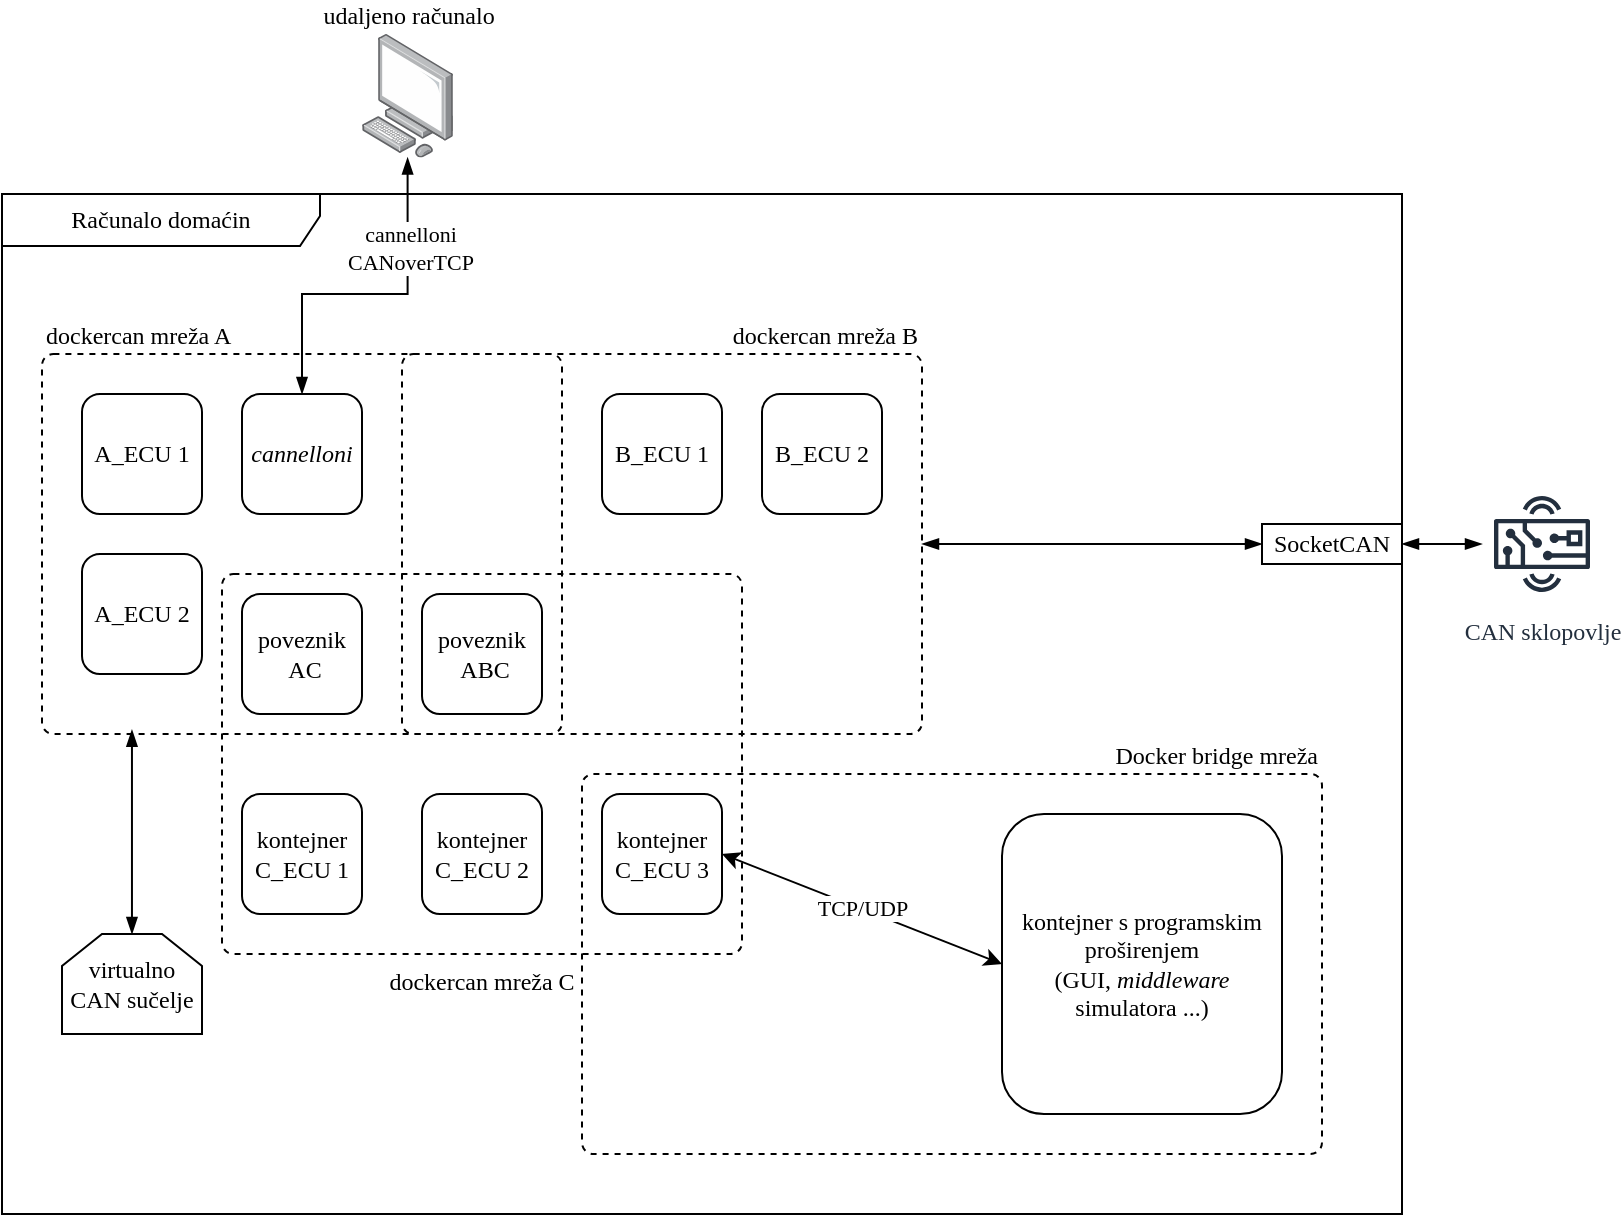 <mxfile version="24.6.2" type="device">
  <diagram name="Page-1" id="LK8BpOP9N7L9Z5Uu5_VY">
    <mxGraphModel dx="1414" dy="705" grid="1" gridSize="10" guides="1" tooltips="1" connect="1" arrows="1" fold="1" page="1" pageScale="1" pageWidth="850" pageHeight="1100" math="0" shadow="0">
      <root>
        <mxCell id="0" />
        <mxCell id="1" parent="0" />
        <mxCell id="zeZ3aSOSSud5amWOwY-z-25" value="&lt;div&gt;Docker bridge mreža&lt;br&gt;&lt;/div&gt;" style="rounded=1;whiteSpace=wrap;html=1;fillColor=none;arcSize=3;dashed=1;labelPosition=center;verticalLabelPosition=top;align=right;verticalAlign=bottom;fontFamily=Times New Roman;" vertex="1" parent="1">
          <mxGeometry x="310" y="390" width="370" height="190" as="geometry" />
        </mxCell>
        <mxCell id="zeZ3aSOSSud5amWOwY-z-11" value="&lt;div&gt;dockercan mreža A&lt;/div&gt;" style="rounded=1;whiteSpace=wrap;html=1;fillColor=none;arcSize=3;dashed=1;labelPosition=center;verticalLabelPosition=top;align=left;verticalAlign=bottom;textDirection=ltr;fontFamily=Times New Roman;" vertex="1" parent="1">
          <mxGeometry x="40" y="180" width="260" height="190" as="geometry" />
        </mxCell>
        <mxCell id="zeZ3aSOSSud5amWOwY-z-12" value="dockercan mreža C" style="rounded=1;whiteSpace=wrap;html=1;fillColor=none;arcSize=3;dashed=1;labelPosition=center;verticalLabelPosition=bottom;align=center;verticalAlign=top;fontFamily=Times New Roman;" vertex="1" parent="1">
          <mxGeometry x="130" y="290" width="260" height="190" as="geometry" />
        </mxCell>
        <mxCell id="zeZ3aSOSSud5amWOwY-z-39" style="edgeStyle=orthogonalEdgeStyle;rounded=0;orthogonalLoop=1;jettySize=auto;html=1;startArrow=blockThin;startFill=1;endArrow=blockThin;endFill=1;fontFamily=Times New Roman;" edge="1" parent="1" source="zeZ3aSOSSud5amWOwY-z-13" target="zeZ3aSOSSud5amWOwY-z-38">
          <mxGeometry relative="1" as="geometry" />
        </mxCell>
        <mxCell id="zeZ3aSOSSud5amWOwY-z-13" value="&lt;div&gt;dockercan mreža B&lt;/div&gt;" style="rounded=1;whiteSpace=wrap;html=1;fillColor=none;arcSize=3;dashed=1;labelPosition=center;verticalLabelPosition=top;align=right;verticalAlign=bottom;fontFamily=Times New Roman;" vertex="1" parent="1">
          <mxGeometry x="220" y="180" width="260" height="190" as="geometry" />
        </mxCell>
        <mxCell id="zeZ3aSOSSud5amWOwY-z-3" value="&lt;div&gt;A_ECU 1&lt;br&gt;&lt;/div&gt;" style="rounded=1;whiteSpace=wrap;html=1;pointerEvents=0;strokeColor=default;align=center;verticalAlign=middle;fontFamily=Times New Roman;fontSize=12;fontColor=default;fillColor=default;container=0;" vertex="1" parent="1">
          <mxGeometry x="60" y="200" width="60" height="60" as="geometry" />
        </mxCell>
        <mxCell id="zeZ3aSOSSud5amWOwY-z-4" value="A_ECU 2" style="rounded=1;whiteSpace=wrap;html=1;pointerEvents=0;strokeColor=default;align=center;verticalAlign=middle;fontFamily=Times New Roman;fontSize=12;fontColor=default;fillColor=default;container=0;" vertex="1" parent="1">
          <mxGeometry x="60" y="280" width="60" height="60" as="geometry" />
        </mxCell>
        <mxCell id="zeZ3aSOSSud5amWOwY-z-5" value="&lt;div&gt;&lt;i&gt;cannelloni&lt;/i&gt;&lt;/div&gt;" style="rounded=1;whiteSpace=wrap;html=1;pointerEvents=0;strokeColor=default;align=center;verticalAlign=middle;fontFamily=Times New Roman;fontSize=12;fontColor=default;fillColor=default;container=0;" vertex="1" parent="1">
          <mxGeometry x="140" y="200" width="60" height="60" as="geometry" />
        </mxCell>
        <mxCell id="zeZ3aSOSSud5amWOwY-z-6" value="&lt;div&gt;poveznik&lt;br&gt;&lt;/div&gt;&amp;nbsp;ABC" style="rounded=1;whiteSpace=wrap;html=1;pointerEvents=0;strokeColor=default;align=center;verticalAlign=middle;fontFamily=Times New Roman;fontSize=12;fontColor=default;fillColor=default;container=0;" vertex="1" parent="1">
          <mxGeometry x="230" y="300" width="60" height="60" as="geometry" />
        </mxCell>
        <mxCell id="zeZ3aSOSSud5amWOwY-z-14" value="&lt;div&gt;B_ECU 1&lt;br&gt;&lt;/div&gt;" style="rounded=1;whiteSpace=wrap;html=1;pointerEvents=0;strokeColor=default;align=center;verticalAlign=middle;fontFamily=Times New Roman;fontSize=12;fontColor=default;fillColor=default;container=0;" vertex="1" parent="1">
          <mxGeometry x="320" y="200" width="60" height="60" as="geometry" />
        </mxCell>
        <mxCell id="zeZ3aSOSSud5amWOwY-z-16" value="&lt;div&gt;B_ECU 2&lt;br&gt;&lt;/div&gt;" style="rounded=1;whiteSpace=wrap;html=1;pointerEvents=0;strokeColor=default;align=center;verticalAlign=middle;fontFamily=Times New Roman;fontSize=12;fontColor=default;fillColor=default;container=0;" vertex="1" parent="1">
          <mxGeometry x="400" y="200" width="60" height="60" as="geometry" />
        </mxCell>
        <mxCell id="zeZ3aSOSSud5amWOwY-z-17" value="&lt;div&gt;kontejner&lt;/div&gt;&lt;div&gt;C_ECU 1&lt;br&gt;&lt;/div&gt;" style="rounded=1;whiteSpace=wrap;html=1;pointerEvents=0;strokeColor=default;align=center;verticalAlign=middle;fontFamily=Times New Roman;fontSize=12;fontColor=default;fillColor=default;container=0;" vertex="1" parent="1">
          <mxGeometry x="140" y="400" width="60" height="60" as="geometry" />
        </mxCell>
        <mxCell id="zeZ3aSOSSud5amWOwY-z-18" value="&lt;div&gt;kontejner&lt;/div&gt;&lt;div&gt;C_ECU 3&lt;br&gt;&lt;/div&gt;" style="rounded=1;whiteSpace=wrap;html=1;pointerEvents=0;strokeColor=default;align=center;verticalAlign=middle;fontFamily=Times New Roman;fontSize=12;fontColor=default;fillColor=default;container=0;" vertex="1" parent="1">
          <mxGeometry x="320" y="400" width="60" height="60" as="geometry" />
        </mxCell>
        <mxCell id="zeZ3aSOSSud5amWOwY-z-19" value="&lt;div&gt;kontejner&lt;/div&gt;&lt;div&gt;C_ECU 2&lt;br&gt;&lt;/div&gt;" style="rounded=1;whiteSpace=wrap;html=1;pointerEvents=0;strokeColor=default;align=center;verticalAlign=middle;fontFamily=Times New Roman;fontSize=12;fontColor=default;fillColor=default;container=0;" vertex="1" parent="1">
          <mxGeometry x="230" y="400" width="60" height="60" as="geometry" />
        </mxCell>
        <mxCell id="zeZ3aSOSSud5amWOwY-z-24" value="&lt;div&gt;poveznik&lt;br&gt;&lt;/div&gt;&amp;nbsp;AC" style="rounded=1;whiteSpace=wrap;html=1;pointerEvents=0;strokeColor=default;align=center;verticalAlign=middle;fontFamily=Times New Roman;fontSize=12;fontColor=default;fillColor=default;container=0;" vertex="1" parent="1">
          <mxGeometry x="140" y="300" width="60" height="60" as="geometry" />
        </mxCell>
        <mxCell id="zeZ3aSOSSud5amWOwY-z-26" value="&lt;div&gt;kontejner s programskim proširenjem&lt;/div&gt;&lt;div&gt;(GUI, &lt;i&gt;middleware &lt;/i&gt;simulatora ...)&lt;br&gt;&lt;/div&gt;" style="rounded=1;whiteSpace=wrap;html=1;pointerEvents=0;strokeColor=default;align=center;verticalAlign=middle;fontFamily=Times New Roman;fontSize=12;fontColor=default;fillColor=default;container=0;" vertex="1" parent="1">
          <mxGeometry x="520" y="410" width="140" height="150" as="geometry" />
        </mxCell>
        <mxCell id="zeZ3aSOSSud5amWOwY-z-32" value="CAN sklopovlje" style="sketch=0;outlineConnect=0;fontColor=#232F3E;gradientColor=none;strokeColor=#232F3E;fillColor=#ffffff;dashed=0;verticalLabelPosition=bottom;verticalAlign=top;align=center;html=1;fontSize=12;fontStyle=0;aspect=fixed;shape=mxgraph.aws4.resourceIcon;resIcon=mxgraph.aws4.hardware_board;fontFamily=Times New Roman;" vertex="1" parent="1">
          <mxGeometry x="760" y="245" width="60" height="60" as="geometry" />
        </mxCell>
        <mxCell id="zeZ3aSOSSud5amWOwY-z-34" value="TCP/UDP" style="endArrow=classic;startArrow=classic;html=1;rounded=0;entryX=0;entryY=0.5;entryDx=0;entryDy=0;fontFamily=Times New Roman;" edge="1" parent="1" target="zeZ3aSOSSud5amWOwY-z-26">
          <mxGeometry width="50" height="50" relative="1" as="geometry">
            <mxPoint x="380" y="430" as="sourcePoint" />
            <mxPoint x="430" y="380" as="targetPoint" />
          </mxGeometry>
        </mxCell>
        <mxCell id="zeZ3aSOSSud5amWOwY-z-36" value="Računalo domaćin" style="shape=umlFrame;whiteSpace=wrap;pointerEvents=0;width=159;height=26;fontFamily=Times New Roman;rounded=0;direction=east;html=1;labelBorderColor=none;strokeColor=default;align=center;verticalAlign=middle;fontSize=12;fontColor=default;fillColor=default;container=0;" vertex="1" parent="1">
          <mxGeometry x="20" y="100" width="700" height="510" as="geometry" />
        </mxCell>
        <mxCell id="zeZ3aSOSSud5amWOwY-z-40" style="edgeStyle=orthogonalEdgeStyle;rounded=0;orthogonalLoop=1;jettySize=auto;html=1;startArrow=blockThin;startFill=1;endArrow=blockThin;endFill=1;fontFamily=Times New Roman;" edge="1" parent="1" source="zeZ3aSOSSud5amWOwY-z-38" target="zeZ3aSOSSud5amWOwY-z-32">
          <mxGeometry relative="1" as="geometry" />
        </mxCell>
        <mxCell id="zeZ3aSOSSud5amWOwY-z-38" value="&lt;div&gt;SocketCAN&lt;/div&gt;" style="rounded=0;whiteSpace=wrap;html=1;fontFamily=Times New Roman;" vertex="1" parent="1">
          <mxGeometry x="650" y="265" width="70" height="20" as="geometry" />
        </mxCell>
        <mxCell id="zeZ3aSOSSud5amWOwY-z-48" style="edgeStyle=orthogonalEdgeStyle;rounded=0;orthogonalLoop=1;jettySize=auto;html=1;entryX=0.5;entryY=0;entryDx=0;entryDy=0;endArrow=blockThin;endFill=1;startArrow=blockThin;startFill=1;fontFamily=Times New Roman;" edge="1" parent="1" source="zeZ3aSOSSud5amWOwY-z-47" target="zeZ3aSOSSud5amWOwY-z-5">
          <mxGeometry relative="1" as="geometry">
            <mxPoint x="223" y="100" as="sourcePoint" />
            <Array as="points">
              <mxPoint x="223" y="150" />
              <mxPoint x="170" y="150" />
            </Array>
          </mxGeometry>
        </mxCell>
        <mxCell id="zeZ3aSOSSud5amWOwY-z-49" value="cannelloni&lt;br&gt;&lt;div&gt;CANoverTCP&lt;/div&gt;" style="edgeLabel;html=1;align=center;verticalAlign=middle;resizable=0;points=[];fontFamily=Times New Roman;" vertex="1" connectable="0" parent="zeZ3aSOSSud5amWOwY-z-48">
          <mxGeometry x="-0.481" y="1" relative="1" as="geometry">
            <mxPoint as="offset" />
          </mxGeometry>
        </mxCell>
        <mxCell id="zeZ3aSOSSud5amWOwY-z-47" value="udaljeno računalo" style="image;points=[];aspect=fixed;html=1;align=center;shadow=0;dashed=0;image=img/lib/allied_telesis/computer_and_terminals/Personal_Computer.svg;labelPosition=center;verticalLabelPosition=top;verticalAlign=bottom;fontFamily=Times New Roman;" vertex="1" parent="1">
          <mxGeometry x="200.0" y="20" width="45.6" height="61.8" as="geometry" />
        </mxCell>
        <mxCell id="zeZ3aSOSSud5amWOwY-z-52" value="virtualno CAN sučelje" style="shape=loopLimit;whiteSpace=wrap;html=1;fontFamily=Times New Roman;" vertex="1" parent="1">
          <mxGeometry x="50" y="470" width="70" height="50" as="geometry" />
        </mxCell>
        <mxCell id="zeZ3aSOSSud5amWOwY-z-53" style="edgeStyle=orthogonalEdgeStyle;rounded=0;orthogonalLoop=1;jettySize=auto;html=1;entryX=0.173;entryY=0.989;entryDx=0;entryDy=0;entryPerimeter=0;startArrow=blockThin;startFill=1;endArrow=blockThin;endFill=1;" edge="1" parent="1" source="zeZ3aSOSSud5amWOwY-z-52" target="zeZ3aSOSSud5amWOwY-z-11">
          <mxGeometry relative="1" as="geometry" />
        </mxCell>
      </root>
    </mxGraphModel>
  </diagram>
</mxfile>

